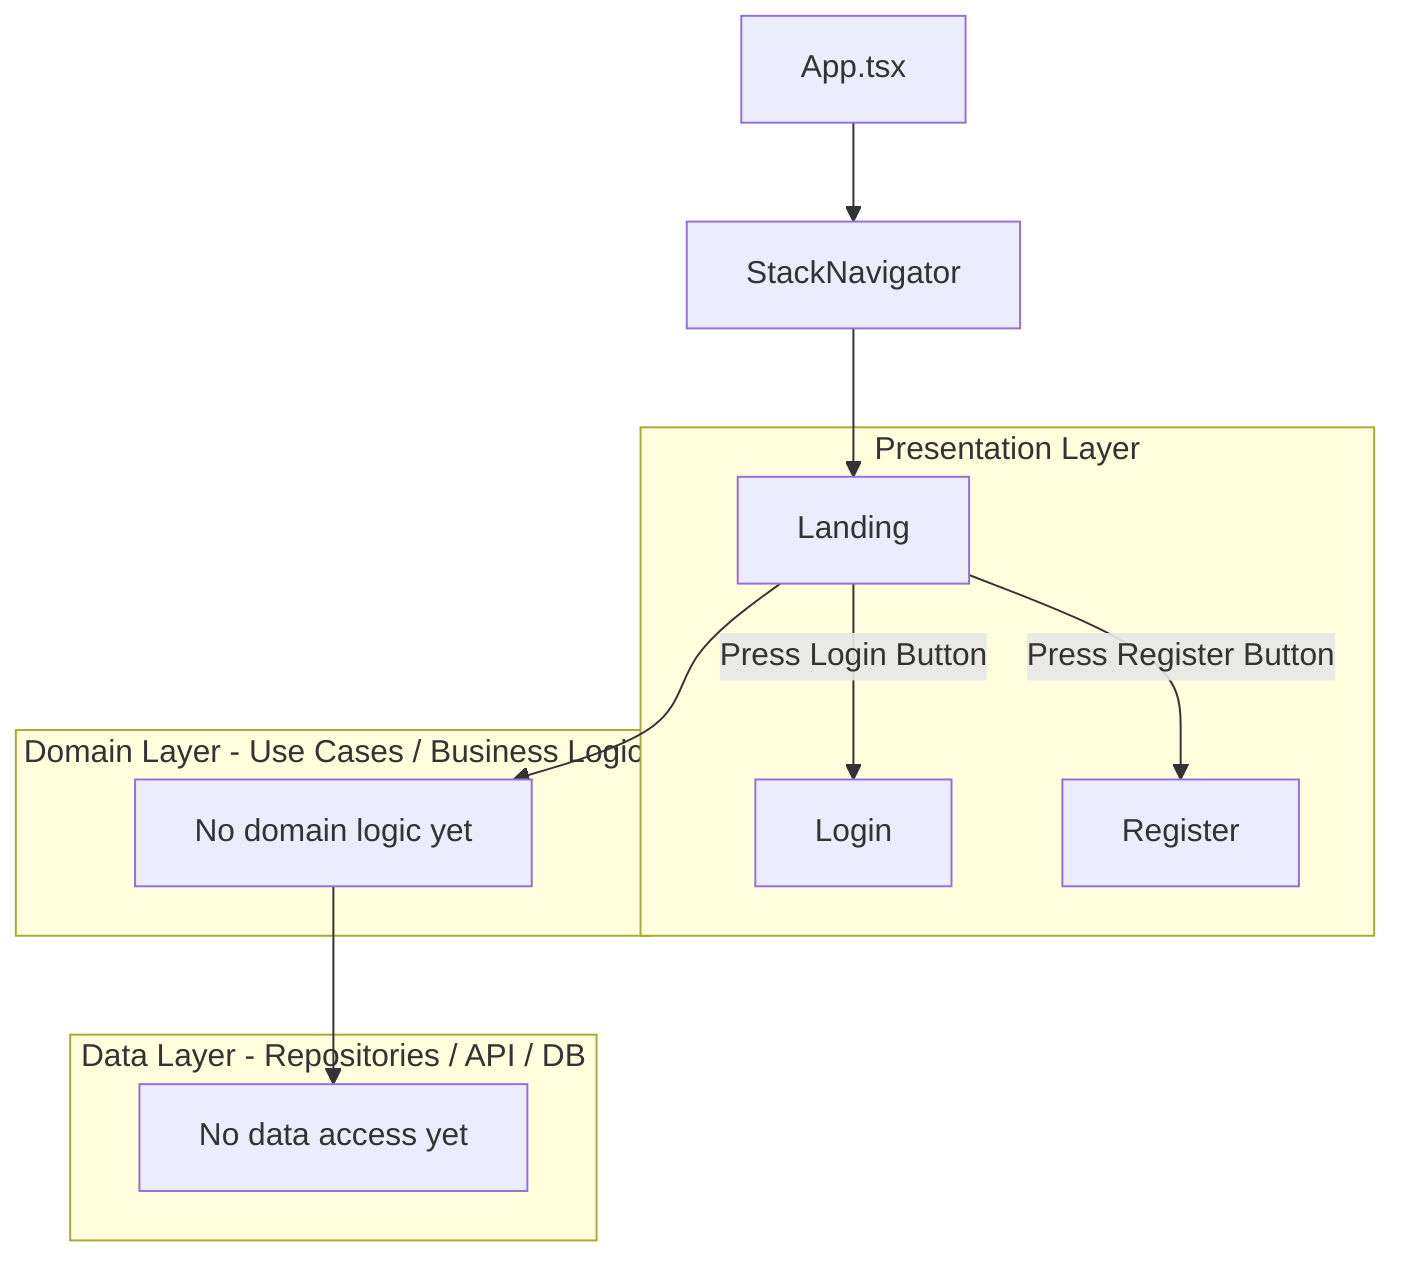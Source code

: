 %% Landing Screen Data Flow & Clean Architecture Mapping for ShopLab

flowchart TD
    %% Entry point
    AppEntry[App.tsx] --> StackNavigator[StackNavigator]

    %% Landing screen
    StackNavigator --> Landing[Landing]

    %% Navigation actions
    Landing -->|Press Login Button| Login[Login]
    Landing -->|Press Register Button| Register[Register]

    %% Clean Architecture Layers
    subgraph PresentationLayer[Presentation Layer]
        Landing
        Login
        Register
    end

    %% Note: Domain & Data layers currently unused for Landing
    subgraph DomainLayer[Domain Layer - Use Cases / Business Logic]
        direction TB
        DomainPlaceholder[No domain logic yet]
    end

    subgraph DataLayer[Data Layer - Repositories / API / DB]
        direction TB
        DataPlaceholder[No data access yet]
    end

    %% Connections for clarity (optional, can remove if diagram looks messy)
    Landing --> DomainPlaceholder
    DomainPlaceholder --> DataPlaceholder